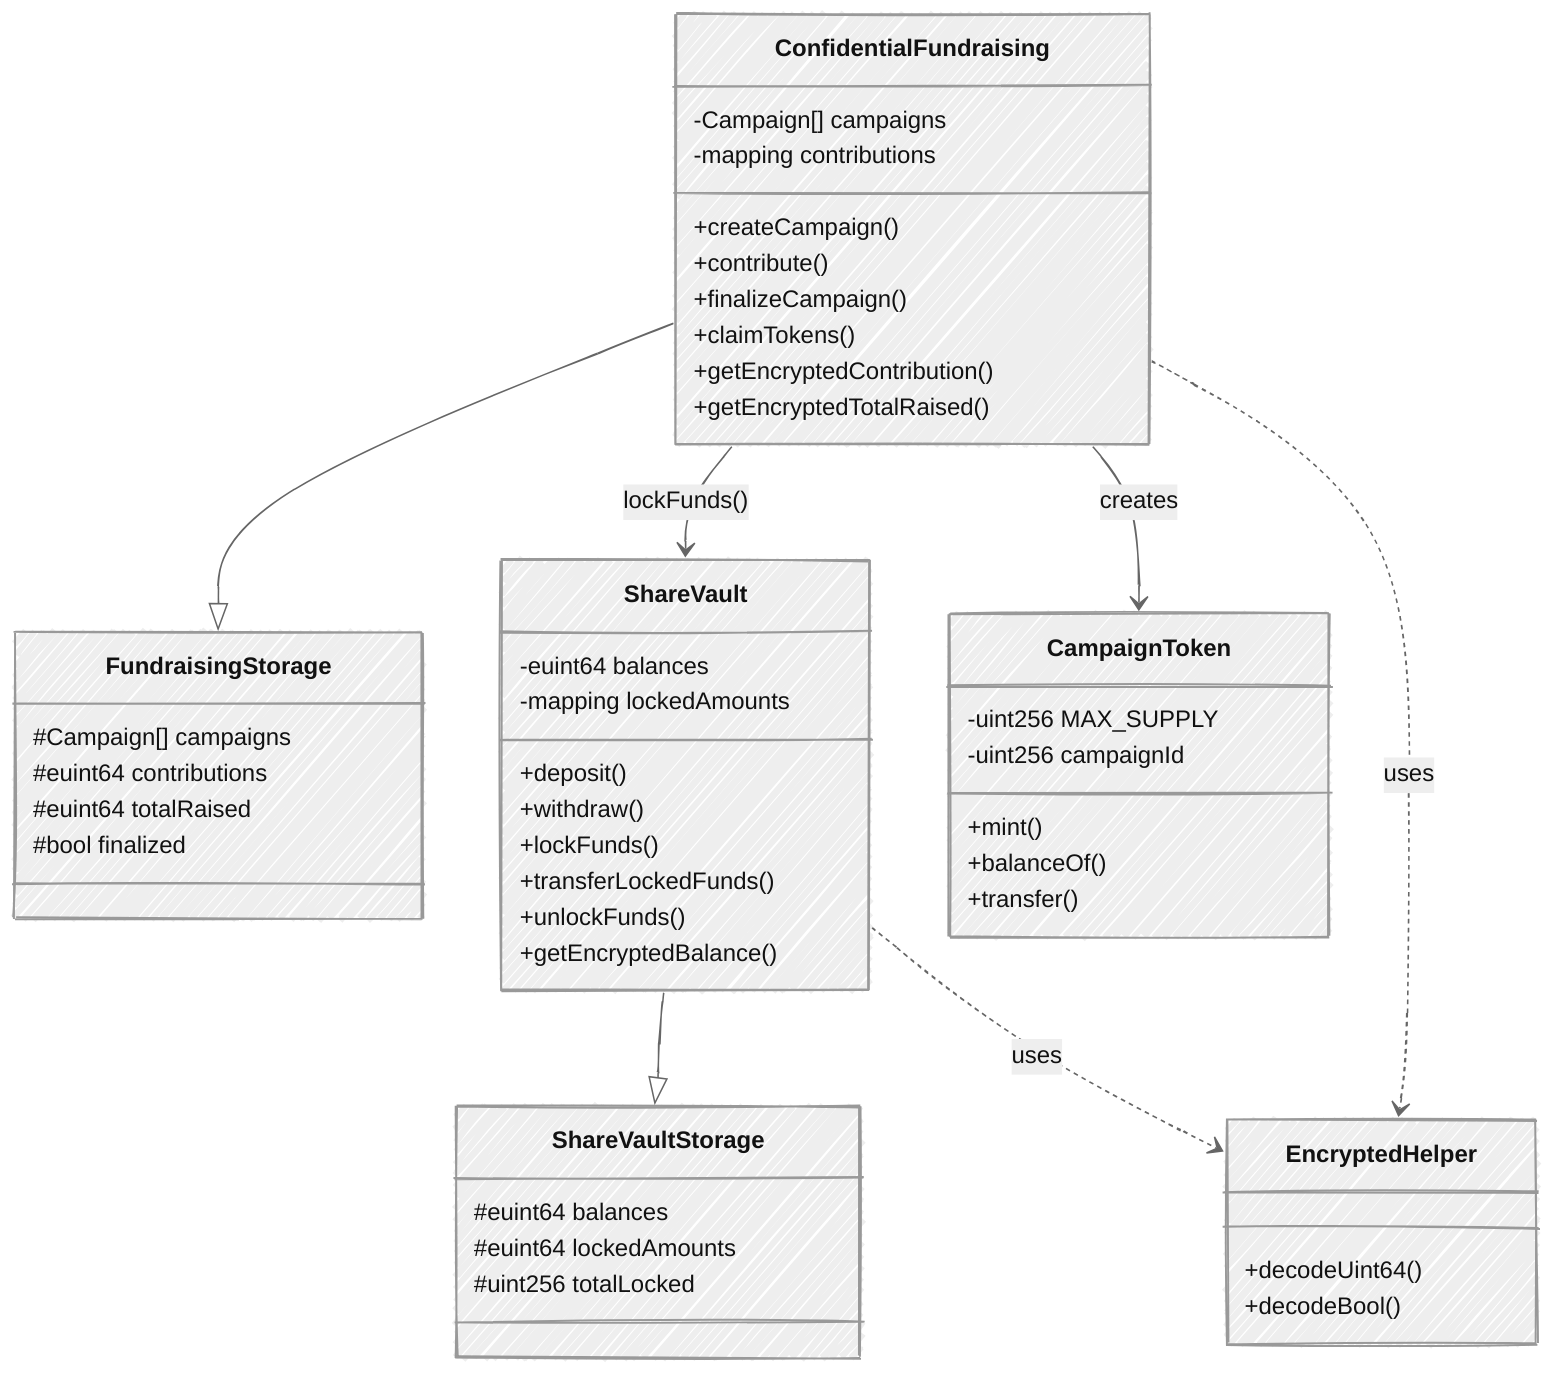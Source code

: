 ---
config:
  look: handDrawn
  theme: neutral
---

classDiagram
    class ConfidentialFundraising {
        +createCampaign()
        +contribute()
        +finalizeCampaign()
        +claimTokens()
        +getEncryptedContribution()
        +getEncryptedTotalRaised()
        -Campaign[] campaigns
        -mapping contributions
    }

    class ShareVault {
        +deposit()
        +withdraw()
        +lockFunds()
        +transferLockedFunds()
        +unlockFunds()
        +getEncryptedBalance()
        -euint64 balances
        -mapping lockedAmounts
    }

    class CampaignToken {
        +mint()
        +balanceOf()
        +transfer()
        -uint256 MAX_SUPPLY
        -uint256 campaignId
    }

    class FundraisingStorage {
        #Campaign[] campaigns
        #euint64 contributions
        #euint64 totalRaised
        #bool finalized
    }

    class ShareVaultStorage {
        #euint64 balances
        #euint64 lockedAmounts
        #uint256 totalLocked
    }

    class EncryptedHelper {
        +decodeUint64()
        +decodeBool()
    }

    ConfidentialFundraising --|> FundraisingStorage
    ShareVault --|> ShareVaultStorage
    ConfidentialFundraising --> ShareVault : lockFunds()
    ConfidentialFundraising --> CampaignToken : creates
    ConfidentialFundraising ..> EncryptedHelper : uses
    ShareVault ..> EncryptedHelper : uses